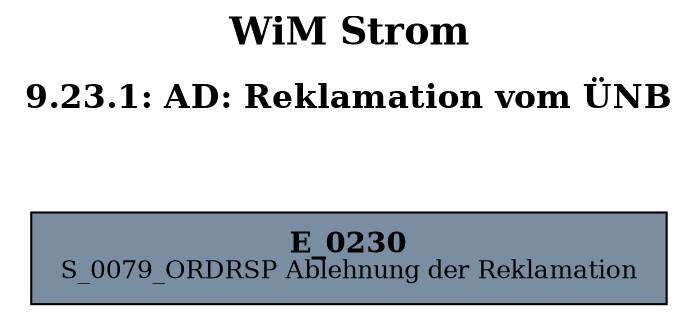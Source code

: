 digraph D {
    labelloc="t";
    label=<<B><FONT POINT-SIZE="18">WiM Strom</FONT></B><BR/><BR/><B><FONT POINT-SIZE="16">9.23.1: AD: Reklamation vom ÜNB</FONT></B><BR/><BR/><BR/><BR/>>;
    ratio="compress";
    concentrate=true;
    pack=true;
    rankdir=TB;
    packmode="array";
    size="20,20";
    "Empty" [margin="0.2,0.12", shape=box, style=filled, fillcolor="#7a8da1", label=<<B>E_0230</B><BR align="center"/><FONT point-size="12">S_0079_ORDRSP Ablehnung der Reklamation</FONT><BR align="center"/>>];


    bgcolor="transparent";
}